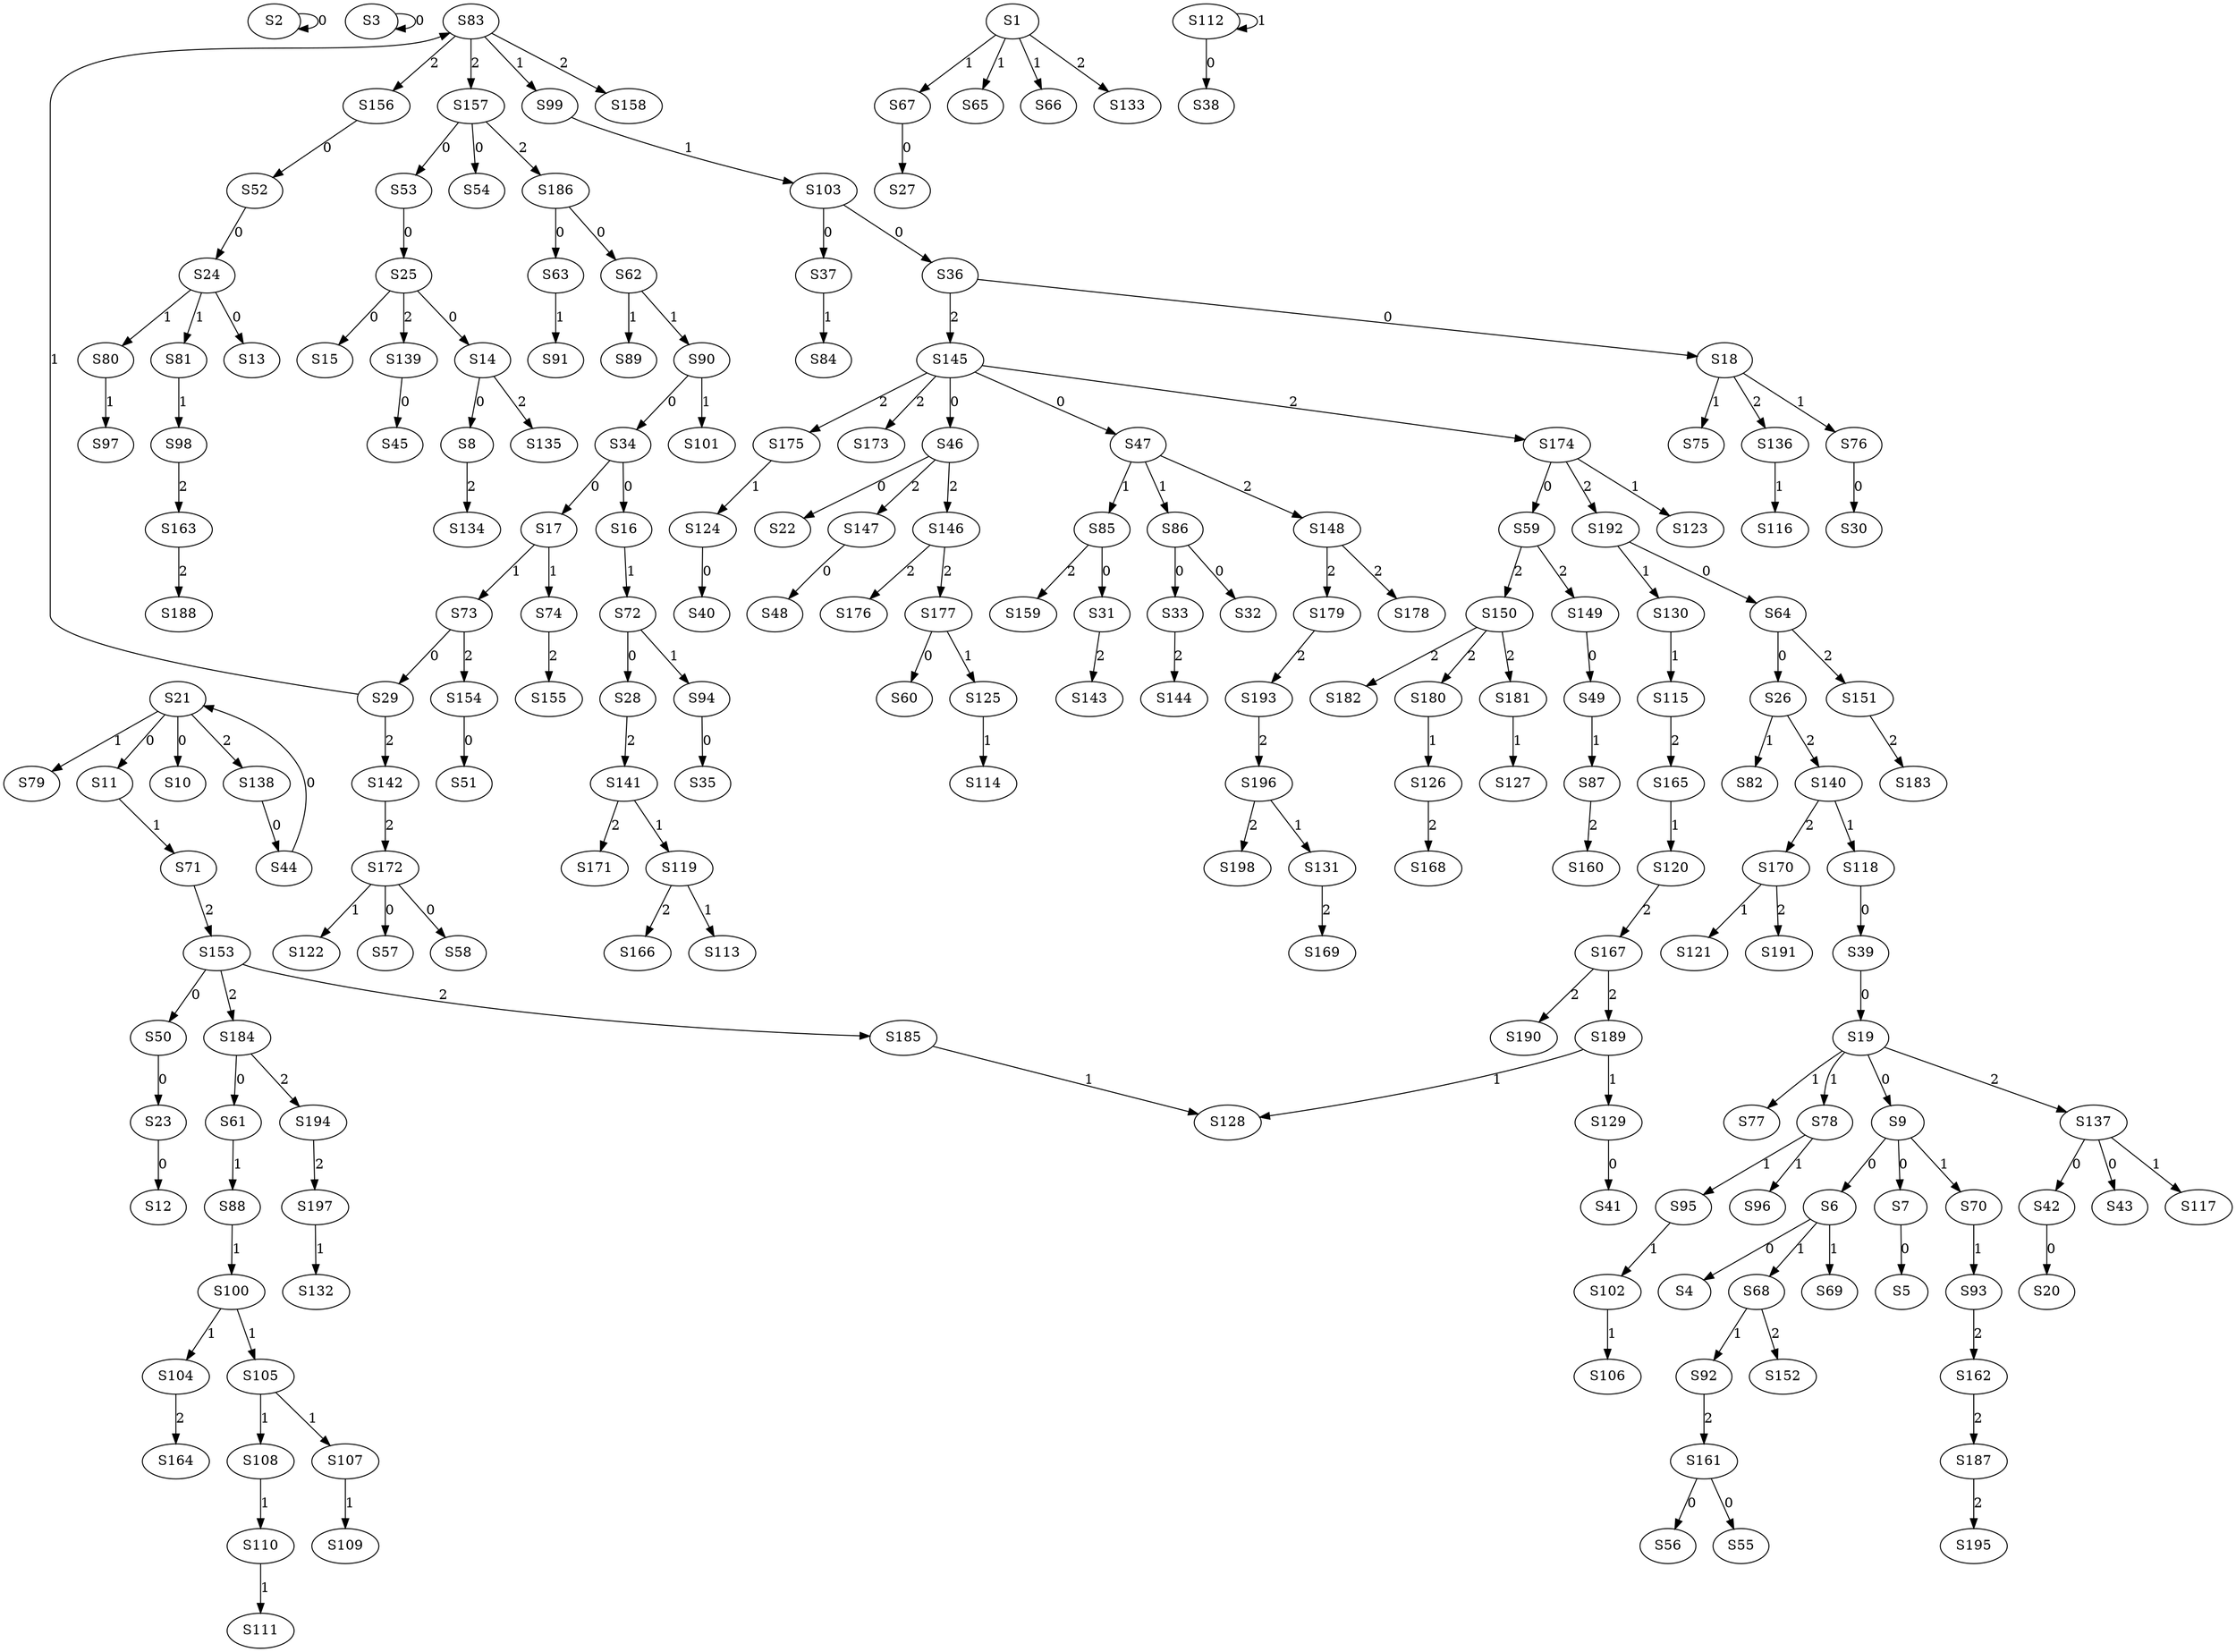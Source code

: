 strict digraph {
	S2 -> S2 [ label = 0 ];
	S3 -> S3 [ label = 0 ];
	S6 -> S4 [ label = 0 ];
	S7 -> S5 [ label = 0 ];
	S9 -> S6 [ label = 0 ];
	S9 -> S7 [ label = 0 ];
	S14 -> S8 [ label = 0 ];
	S19 -> S9 [ label = 0 ];
	S21 -> S10 [ label = 0 ];
	S21 -> S11 [ label = 0 ];
	S23 -> S12 [ label = 0 ];
	S24 -> S13 [ label = 0 ];
	S25 -> S14 [ label = 0 ];
	S25 -> S15 [ label = 0 ];
	S34 -> S16 [ label = 0 ];
	S34 -> S17 [ label = 0 ];
	S36 -> S18 [ label = 0 ];
	S39 -> S19 [ label = 0 ];
	S42 -> S20 [ label = 0 ];
	S44 -> S21 [ label = 0 ];
	S46 -> S22 [ label = 0 ];
	S50 -> S23 [ label = 0 ];
	S52 -> S24 [ label = 0 ];
	S53 -> S25 [ label = 0 ];
	S64 -> S26 [ label = 0 ];
	S67 -> S27 [ label = 0 ];
	S72 -> S28 [ label = 0 ];
	S73 -> S29 [ label = 0 ];
	S76 -> S30 [ label = 0 ];
	S85 -> S31 [ label = 0 ];
	S86 -> S32 [ label = 0 ];
	S86 -> S33 [ label = 0 ];
	S90 -> S34 [ label = 0 ];
	S94 -> S35 [ label = 0 ];
	S103 -> S36 [ label = 0 ];
	S103 -> S37 [ label = 0 ];
	S112 -> S38 [ label = 0 ];
	S118 -> S39 [ label = 0 ];
	S124 -> S40 [ label = 0 ];
	S129 -> S41 [ label = 0 ];
	S137 -> S42 [ label = 0 ];
	S137 -> S43 [ label = 0 ];
	S138 -> S44 [ label = 0 ];
	S139 -> S45 [ label = 0 ];
	S145 -> S46 [ label = 0 ];
	S145 -> S47 [ label = 0 ];
	S147 -> S48 [ label = 0 ];
	S149 -> S49 [ label = 0 ];
	S153 -> S50 [ label = 0 ];
	S154 -> S51 [ label = 0 ];
	S156 -> S52 [ label = 0 ];
	S157 -> S53 [ label = 0 ];
	S157 -> S54 [ label = 0 ];
	S161 -> S55 [ label = 0 ];
	S161 -> S56 [ label = 0 ];
	S172 -> S57 [ label = 0 ];
	S172 -> S58 [ label = 0 ];
	S174 -> S59 [ label = 0 ];
	S177 -> S60 [ label = 0 ];
	S184 -> S61 [ label = 0 ];
	S186 -> S62 [ label = 0 ];
	S186 -> S63 [ label = 0 ];
	S192 -> S64 [ label = 0 ];
	S1 -> S65 [ label = 1 ];
	S1 -> S66 [ label = 1 ];
	S1 -> S67 [ label = 1 ];
	S6 -> S68 [ label = 1 ];
	S6 -> S69 [ label = 1 ];
	S9 -> S70 [ label = 1 ];
	S11 -> S71 [ label = 1 ];
	S16 -> S72 [ label = 1 ];
	S17 -> S73 [ label = 1 ];
	S17 -> S74 [ label = 1 ];
	S18 -> S75 [ label = 1 ];
	S18 -> S76 [ label = 1 ];
	S19 -> S77 [ label = 1 ];
	S19 -> S78 [ label = 1 ];
	S21 -> S79 [ label = 1 ];
	S24 -> S80 [ label = 1 ];
	S24 -> S81 [ label = 1 ];
	S26 -> S82 [ label = 1 ];
	S29 -> S83 [ label = 1 ];
	S37 -> S84 [ label = 1 ];
	S47 -> S85 [ label = 1 ];
	S47 -> S86 [ label = 1 ];
	S49 -> S87 [ label = 1 ];
	S61 -> S88 [ label = 1 ];
	S62 -> S89 [ label = 1 ];
	S62 -> S90 [ label = 1 ];
	S63 -> S91 [ label = 1 ];
	S68 -> S92 [ label = 1 ];
	S70 -> S93 [ label = 1 ];
	S72 -> S94 [ label = 1 ];
	S78 -> S95 [ label = 1 ];
	S78 -> S96 [ label = 1 ];
	S80 -> S97 [ label = 1 ];
	S81 -> S98 [ label = 1 ];
	S83 -> S99 [ label = 1 ];
	S88 -> S100 [ label = 1 ];
	S90 -> S101 [ label = 1 ];
	S95 -> S102 [ label = 1 ];
	S99 -> S103 [ label = 1 ];
	S100 -> S104 [ label = 1 ];
	S100 -> S105 [ label = 1 ];
	S102 -> S106 [ label = 1 ];
	S105 -> S107 [ label = 1 ];
	S105 -> S108 [ label = 1 ];
	S107 -> S109 [ label = 1 ];
	S108 -> S110 [ label = 1 ];
	S110 -> S111 [ label = 1 ];
	S112 -> S112 [ label = 1 ];
	S119 -> S113 [ label = 1 ];
	S125 -> S114 [ label = 1 ];
	S130 -> S115 [ label = 1 ];
	S136 -> S116 [ label = 1 ];
	S137 -> S117 [ label = 1 ];
	S140 -> S118 [ label = 1 ];
	S141 -> S119 [ label = 1 ];
	S165 -> S120 [ label = 1 ];
	S170 -> S121 [ label = 1 ];
	S172 -> S122 [ label = 1 ];
	S174 -> S123 [ label = 1 ];
	S175 -> S124 [ label = 1 ];
	S177 -> S125 [ label = 1 ];
	S180 -> S126 [ label = 1 ];
	S181 -> S127 [ label = 1 ];
	S185 -> S128 [ label = 1 ];
	S189 -> S129 [ label = 1 ];
	S192 -> S130 [ label = 1 ];
	S196 -> S131 [ label = 1 ];
	S197 -> S132 [ label = 1 ];
	S1 -> S133 [ label = 2 ];
	S8 -> S134 [ label = 2 ];
	S14 -> S135 [ label = 2 ];
	S18 -> S136 [ label = 2 ];
	S19 -> S137 [ label = 2 ];
	S21 -> S138 [ label = 2 ];
	S25 -> S139 [ label = 2 ];
	S26 -> S140 [ label = 2 ];
	S28 -> S141 [ label = 2 ];
	S29 -> S142 [ label = 2 ];
	S31 -> S143 [ label = 2 ];
	S33 -> S144 [ label = 2 ];
	S36 -> S145 [ label = 2 ];
	S46 -> S146 [ label = 2 ];
	S46 -> S147 [ label = 2 ];
	S47 -> S148 [ label = 2 ];
	S59 -> S149 [ label = 2 ];
	S59 -> S150 [ label = 2 ];
	S64 -> S151 [ label = 2 ];
	S68 -> S152 [ label = 2 ];
	S71 -> S153 [ label = 2 ];
	S73 -> S154 [ label = 2 ];
	S74 -> S155 [ label = 2 ];
	S83 -> S156 [ label = 2 ];
	S83 -> S157 [ label = 2 ];
	S83 -> S158 [ label = 2 ];
	S85 -> S159 [ label = 2 ];
	S87 -> S160 [ label = 2 ];
	S92 -> S161 [ label = 2 ];
	S93 -> S162 [ label = 2 ];
	S98 -> S163 [ label = 2 ];
	S104 -> S164 [ label = 2 ];
	S115 -> S165 [ label = 2 ];
	S119 -> S166 [ label = 2 ];
	S120 -> S167 [ label = 2 ];
	S126 -> S168 [ label = 2 ];
	S131 -> S169 [ label = 2 ];
	S140 -> S170 [ label = 2 ];
	S141 -> S171 [ label = 2 ];
	S142 -> S172 [ label = 2 ];
	S145 -> S173 [ label = 2 ];
	S145 -> S174 [ label = 2 ];
	S145 -> S175 [ label = 2 ];
	S146 -> S176 [ label = 2 ];
	S146 -> S177 [ label = 2 ];
	S148 -> S178 [ label = 2 ];
	S148 -> S179 [ label = 2 ];
	S150 -> S180 [ label = 2 ];
	S150 -> S181 [ label = 2 ];
	S150 -> S182 [ label = 2 ];
	S151 -> S183 [ label = 2 ];
	S153 -> S184 [ label = 2 ];
	S153 -> S185 [ label = 2 ];
	S157 -> S186 [ label = 2 ];
	S162 -> S187 [ label = 2 ];
	S163 -> S188 [ label = 2 ];
	S167 -> S189 [ label = 2 ];
	S167 -> S190 [ label = 2 ];
	S170 -> S191 [ label = 2 ];
	S174 -> S192 [ label = 2 ];
	S179 -> S193 [ label = 2 ];
	S184 -> S194 [ label = 2 ];
	S187 -> S195 [ label = 2 ];
	S193 -> S196 [ label = 2 ];
	S194 -> S197 [ label = 2 ];
	S196 -> S198 [ label = 2 ];
	S189 -> S128 [ label = 1 ];
}